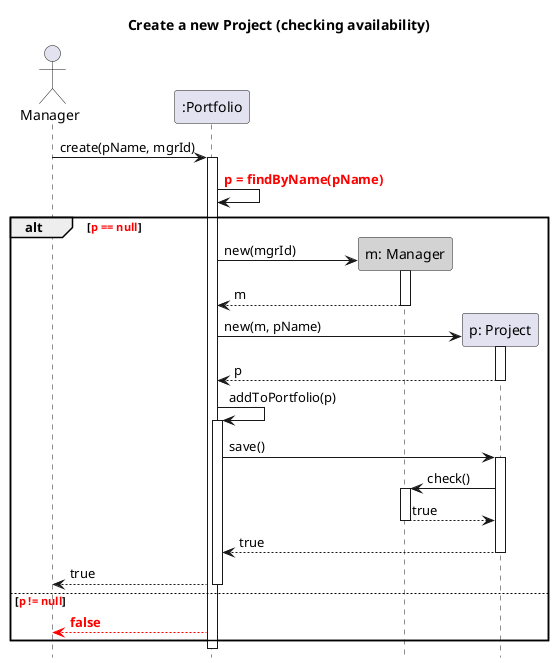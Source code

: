 @startuml

hide footbox
title Create a new Project (checking availability)

actor Manager as M
participant ":Portfolio" as P

M -> P: create(pName, mgrId)
activate P

P -> P: <font color="#FF0000"><b>p = findByName(pName)</b>

alt <font color="#FF0000"><b>p == null</b></font>

    create "m: Manager" as Mgr #D3D3D3
    P -> Mgr: new(mgrId)
    activate Mgr
    Mgr --> P: m
    deactivate Mgr
    create "p: Project" as Proj
    P -> Proj: new(m, pName)
    activate Proj
    Proj --> P: p
    deactivate Proj
    P -> P: addToPortfolio(p)
    activate P
    P -> Proj: save()
    activate Proj
    Proj -> Mgr: check()
    activate Mgr
    Mgr --> Proj: true
    deactivate Mgr
    Proj --> P: true
    deactivate Proj
    P --> M: true
    deactivate P

else <font color="#FF0000"><b>p != null</b></font>
  P -[#FF0000]-> M: <font color="#FF0000"><b>false</b>
end

@enduml
